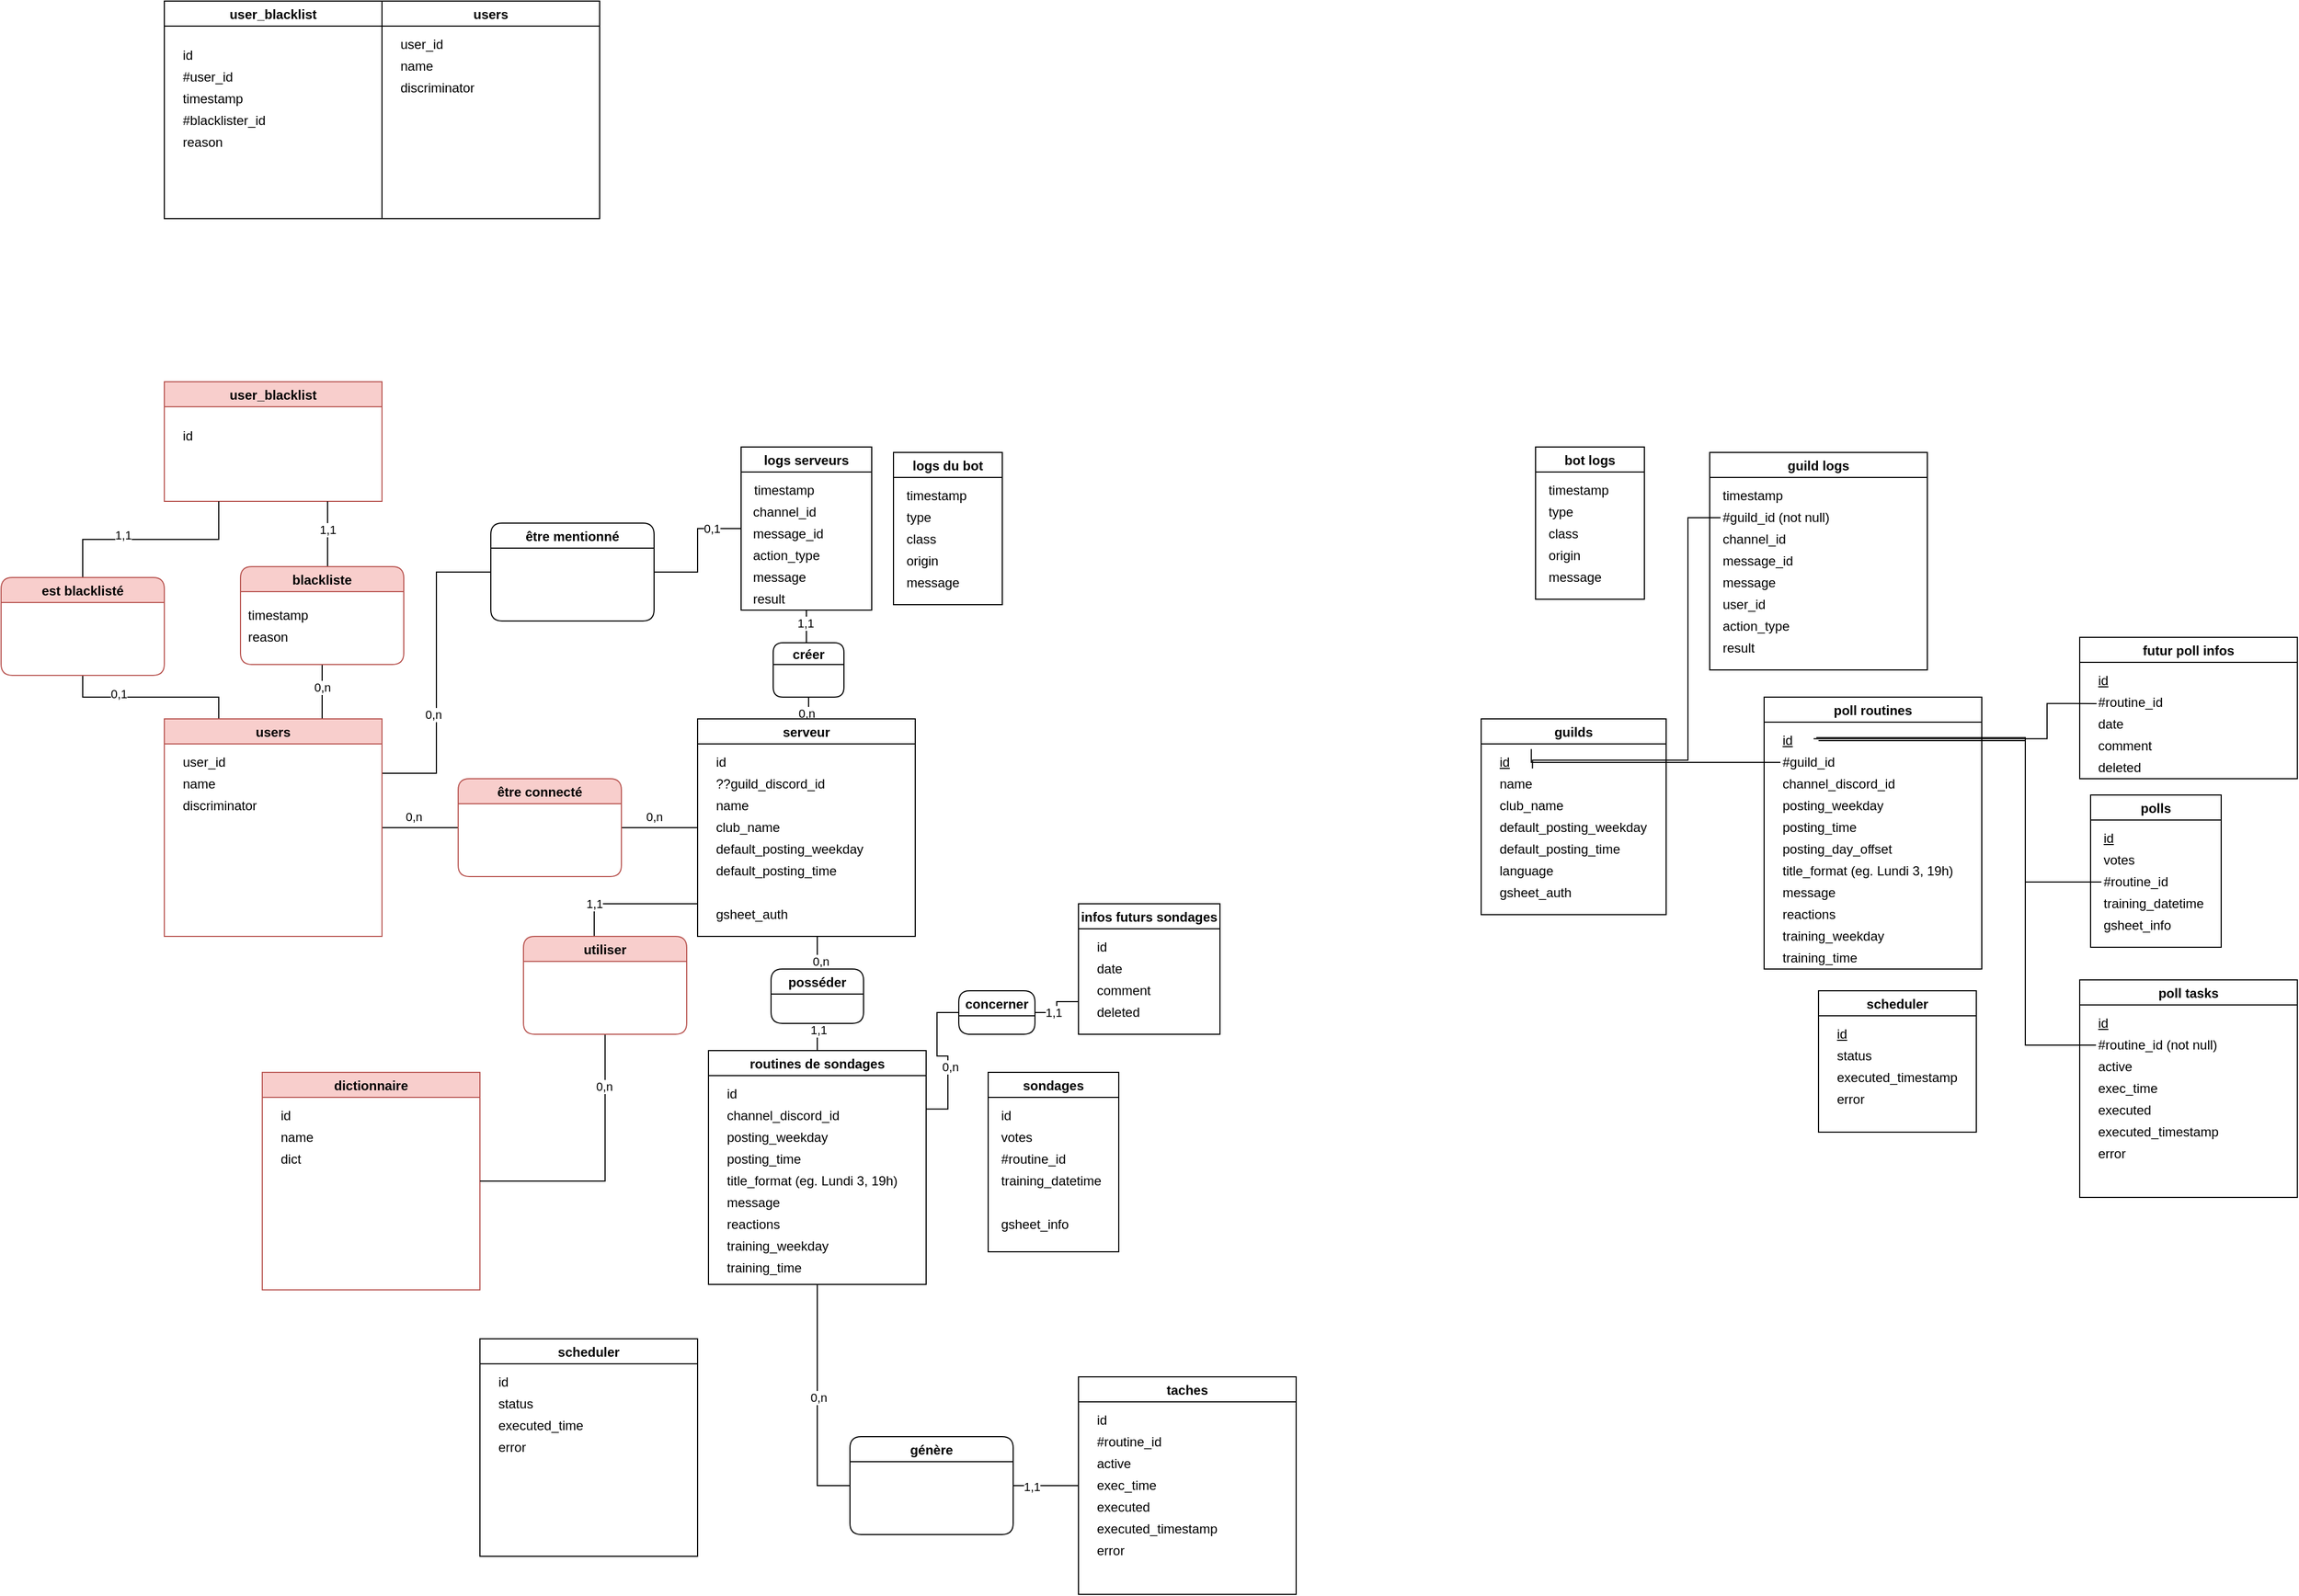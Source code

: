 <mxfile version="18.0.6" type="github">
  <diagram id="NqhFc1NjUYj2qAZxfqg7" name="Page-1">
    <mxGraphModel dx="2477" dy="1809" grid="1" gridSize="10" guides="1" tooltips="1" connect="1" arrows="1" fold="1" page="1" pageScale="1" pageWidth="827" pageHeight="1169" math="0" shadow="0">
      <root>
        <mxCell id="0" />
        <mxCell id="1" parent="0" />
        <mxCell id="DXyumOJfPZMr4FoaWyzm-179" style="edgeStyle=orthogonalEdgeStyle;rounded=0;orthogonalLoop=1;jettySize=auto;html=1;exitX=0;exitY=0.75;exitDx=0;exitDy=0;entryX=0.5;entryY=0;entryDx=0;entryDy=0;endArrow=none;endFill=0;" edge="1" parent="1" source="DXyumOJfPZMr4FoaWyzm-1" target="DXyumOJfPZMr4FoaWyzm-178">
          <mxGeometry relative="1" as="geometry">
            <Array as="points">
              <mxPoint x="360" y="430" />
              <mxPoint x="265" y="430" />
            </Array>
          </mxGeometry>
        </mxCell>
        <mxCell id="DXyumOJfPZMr4FoaWyzm-181" value="1,1" style="edgeLabel;html=1;align=center;verticalAlign=middle;resizable=0;points=[];" vertex="1" connectable="0" parent="DXyumOJfPZMr4FoaWyzm-179">
          <mxGeometry x="0.384" y="3" relative="1" as="geometry">
            <mxPoint x="-8" y="-3" as="offset" />
          </mxGeometry>
        </mxCell>
        <mxCell id="DXyumOJfPZMr4FoaWyzm-211" style="edgeStyle=orthogonalEdgeStyle;rounded=0;orthogonalLoop=1;jettySize=auto;html=1;exitX=0.5;exitY=0;exitDx=0;exitDy=0;entryX=0.5;entryY=1;entryDx=0;entryDy=0;endArrow=none;endFill=0;" edge="1" parent="1" source="DXyumOJfPZMr4FoaWyzm-1" target="DXyumOJfPZMr4FoaWyzm-210">
          <mxGeometry relative="1" as="geometry" />
        </mxCell>
        <mxCell id="DXyumOJfPZMr4FoaWyzm-214" value="0,n" style="edgeLabel;html=1;align=center;verticalAlign=middle;resizable=0;points=[];" vertex="1" connectable="0" parent="DXyumOJfPZMr4FoaWyzm-211">
          <mxGeometry x="-0.325" y="2" relative="1" as="geometry">
            <mxPoint as="offset" />
          </mxGeometry>
        </mxCell>
        <mxCell id="DXyumOJfPZMr4FoaWyzm-1" value="serveur" style="swimlane;" vertex="1" parent="1">
          <mxGeometry x="360" y="260" width="200" height="200" as="geometry" />
        </mxCell>
        <mxCell id="DXyumOJfPZMr4FoaWyzm-5" value="??guild_discord_id" style="text;html=1;align=left;verticalAlign=middle;resizable=0;points=[];autosize=1;strokeColor=none;fillColor=none;" vertex="1" parent="DXyumOJfPZMr4FoaWyzm-1">
          <mxGeometry x="15" y="50" width="120" height="20" as="geometry" />
        </mxCell>
        <mxCell id="DXyumOJfPZMr4FoaWyzm-6" value="name" style="text;html=1;align=left;verticalAlign=middle;resizable=0;points=[];autosize=1;strokeColor=none;fillColor=none;" vertex="1" parent="DXyumOJfPZMr4FoaWyzm-1">
          <mxGeometry x="15" y="70" width="50" height="20" as="geometry" />
        </mxCell>
        <mxCell id="DXyumOJfPZMr4FoaWyzm-4" value="&lt;div align=&quot;left&quot;&gt;id&lt;/div&gt;" style="text;html=1;align=left;verticalAlign=middle;resizable=0;points=[];autosize=1;strokeColor=none;fillColor=none;" vertex="1" parent="DXyumOJfPZMr4FoaWyzm-1">
          <mxGeometry x="15" y="30" width="30" height="20" as="geometry" />
        </mxCell>
        <mxCell id="DXyumOJfPZMr4FoaWyzm-19" value="club_name" style="text;html=1;align=left;verticalAlign=middle;resizable=0;points=[];autosize=1;strokeColor=none;fillColor=none;" vertex="1" parent="DXyumOJfPZMr4FoaWyzm-1">
          <mxGeometry x="15" y="90" width="80" height="20" as="geometry" />
        </mxCell>
        <mxCell id="DXyumOJfPZMr4FoaWyzm-20" value="default_posting_weekday" style="text;html=1;align=left;verticalAlign=middle;resizable=0;points=[];autosize=1;strokeColor=none;fillColor=none;" vertex="1" parent="DXyumOJfPZMr4FoaWyzm-1">
          <mxGeometry x="15" y="110" width="160" height="20" as="geometry" />
        </mxCell>
        <mxCell id="DXyumOJfPZMr4FoaWyzm-21" value="default_posting_time" style="text;html=1;align=left;verticalAlign=middle;resizable=0;points=[];autosize=1;strokeColor=none;fillColor=none;" vertex="1" parent="DXyumOJfPZMr4FoaWyzm-1">
          <mxGeometry x="15" y="130" width="130" height="20" as="geometry" />
        </mxCell>
        <mxCell id="DXyumOJfPZMr4FoaWyzm-59" value="gsheet_auth" style="text;html=1;align=left;verticalAlign=middle;resizable=0;points=[];autosize=1;strokeColor=none;fillColor=none;" vertex="1" parent="DXyumOJfPZMr4FoaWyzm-1">
          <mxGeometry x="15" y="170" width="80" height="20" as="geometry" />
        </mxCell>
        <mxCell id="DXyumOJfPZMr4FoaWyzm-143" style="edgeStyle=orthogonalEdgeStyle;rounded=0;orthogonalLoop=1;jettySize=auto;html=1;exitX=0.5;exitY=0;exitDx=0;exitDy=0;entryX=0.5;entryY=1;entryDx=0;entryDy=0;endArrow=none;endFill=0;" edge="1" parent="1" source="DXyumOJfPZMr4FoaWyzm-2" target="DXyumOJfPZMr4FoaWyzm-91">
          <mxGeometry relative="1" as="geometry" />
        </mxCell>
        <mxCell id="DXyumOJfPZMr4FoaWyzm-146" value="1,1" style="edgeLabel;html=1;align=center;verticalAlign=middle;resizable=0;points=[];" vertex="1" connectable="0" parent="DXyumOJfPZMr4FoaWyzm-143">
          <mxGeometry x="0.575" relative="1" as="geometry">
            <mxPoint x="1" as="offset" />
          </mxGeometry>
        </mxCell>
        <mxCell id="DXyumOJfPZMr4FoaWyzm-2" value="routines de sondages" style="swimlane;" vertex="1" parent="1">
          <mxGeometry x="370" y="565" width="200" height="215" as="geometry" />
        </mxCell>
        <mxCell id="DXyumOJfPZMr4FoaWyzm-10" value="channel_discord_id" style="text;html=1;align=left;verticalAlign=middle;resizable=0;points=[];autosize=1;strokeColor=none;fillColor=none;" vertex="1" parent="DXyumOJfPZMr4FoaWyzm-2">
          <mxGeometry x="15" y="50" width="120" height="20" as="geometry" />
        </mxCell>
        <mxCell id="DXyumOJfPZMr4FoaWyzm-11" value="posting_weekday" style="text;html=1;align=left;verticalAlign=middle;resizable=0;points=[];autosize=1;strokeColor=none;fillColor=none;" vertex="1" parent="DXyumOJfPZMr4FoaWyzm-2">
          <mxGeometry x="15" y="70" width="110" height="20" as="geometry" />
        </mxCell>
        <mxCell id="DXyumOJfPZMr4FoaWyzm-12" value="&lt;div align=&quot;left&quot;&gt;id&lt;/div&gt;" style="text;html=1;align=left;verticalAlign=middle;resizable=0;points=[];autosize=1;strokeColor=none;fillColor=none;" vertex="1" parent="DXyumOJfPZMr4FoaWyzm-2">
          <mxGeometry x="15" y="30" width="30" height="20" as="geometry" />
        </mxCell>
        <mxCell id="DXyumOJfPZMr4FoaWyzm-13" value="posting_time" style="text;html=1;align=left;verticalAlign=middle;resizable=0;points=[];autosize=1;strokeColor=none;fillColor=none;" vertex="1" parent="DXyumOJfPZMr4FoaWyzm-2">
          <mxGeometry x="15" y="90" width="90" height="20" as="geometry" />
        </mxCell>
        <mxCell id="DXyumOJfPZMr4FoaWyzm-40" value="title_format (eg. Lundi 3, 19h)" style="text;html=1;align=left;verticalAlign=middle;resizable=0;points=[];autosize=1;strokeColor=none;fillColor=none;" vertex="1" parent="DXyumOJfPZMr4FoaWyzm-2">
          <mxGeometry x="15" y="110" width="180" height="20" as="geometry" />
        </mxCell>
        <mxCell id="DXyumOJfPZMr4FoaWyzm-49" value="message" style="text;html=1;align=left;verticalAlign=middle;resizable=0;points=[];autosize=1;strokeColor=none;fillColor=none;" vertex="1" parent="DXyumOJfPZMr4FoaWyzm-2">
          <mxGeometry x="15" y="130" width="70" height="20" as="geometry" />
        </mxCell>
        <mxCell id="DXyumOJfPZMr4FoaWyzm-50" value="reactions" style="text;html=1;align=left;verticalAlign=middle;resizable=0;points=[];autosize=1;strokeColor=none;fillColor=none;" vertex="1" parent="DXyumOJfPZMr4FoaWyzm-2">
          <mxGeometry x="15" y="150" width="70" height="20" as="geometry" />
        </mxCell>
        <mxCell id="DXyumOJfPZMr4FoaWyzm-15" value="training_weekday" style="text;html=1;align=left;verticalAlign=middle;resizable=0;points=[];autosize=1;strokeColor=none;fillColor=none;" vertex="1" parent="DXyumOJfPZMr4FoaWyzm-2">
          <mxGeometry x="15" y="170" width="110" height="20" as="geometry" />
        </mxCell>
        <mxCell id="DXyumOJfPZMr4FoaWyzm-16" value="training_time" style="text;html=1;align=left;verticalAlign=middle;resizable=0;points=[];autosize=1;strokeColor=none;fillColor=none;" vertex="1" parent="DXyumOJfPZMr4FoaWyzm-2">
          <mxGeometry x="15" y="190" width="90" height="20" as="geometry" />
        </mxCell>
        <mxCell id="DXyumOJfPZMr4FoaWyzm-3" value="sondages" style="swimlane;" vertex="1" parent="1">
          <mxGeometry x="627" y="585" width="120" height="165" as="geometry" />
        </mxCell>
        <mxCell id="DXyumOJfPZMr4FoaWyzm-37" value="id" style="text;html=1;align=left;verticalAlign=middle;resizable=0;points=[];autosize=1;strokeColor=none;fillColor=none;" vertex="1" parent="DXyumOJfPZMr4FoaWyzm-3">
          <mxGeometry x="10" y="30" width="30" height="20" as="geometry" />
        </mxCell>
        <mxCell id="DXyumOJfPZMr4FoaWyzm-38" value="votes" style="text;html=1;align=left;verticalAlign=middle;resizable=0;points=[];autosize=1;strokeColor=none;fillColor=none;" vertex="1" parent="DXyumOJfPZMr4FoaWyzm-3">
          <mxGeometry x="10" y="50" width="40" height="20" as="geometry" />
        </mxCell>
        <mxCell id="DXyumOJfPZMr4FoaWyzm-110" value="#routine_id" style="text;html=1;align=left;verticalAlign=middle;resizable=0;points=[];autosize=1;strokeColor=none;fillColor=none;" vertex="1" parent="DXyumOJfPZMr4FoaWyzm-3">
          <mxGeometry x="10" y="70" width="80" height="20" as="geometry" />
        </mxCell>
        <mxCell id="DXyumOJfPZMr4FoaWyzm-262" value="training_datetime" style="text;html=1;align=left;verticalAlign=middle;resizable=0;points=[];autosize=1;strokeColor=none;fillColor=none;" vertex="1" parent="DXyumOJfPZMr4FoaWyzm-3">
          <mxGeometry x="10" y="90" width="110" height="20" as="geometry" />
        </mxCell>
        <mxCell id="DXyumOJfPZMr4FoaWyzm-264" value="gsheet_info" style="text;html=1;align=left;verticalAlign=middle;resizable=0;points=[];autosize=1;strokeColor=none;fillColor=none;" vertex="1" parent="DXyumOJfPZMr4FoaWyzm-3">
          <mxGeometry x="10" y="130" width="80" height="20" as="geometry" />
        </mxCell>
        <mxCell id="DXyumOJfPZMr4FoaWyzm-22" value="logs du bot" style="swimlane;" vertex="1" parent="1">
          <mxGeometry x="540" y="15" width="100" height="140" as="geometry" />
        </mxCell>
        <mxCell id="DXyumOJfPZMr4FoaWyzm-23" value="timestamp" style="text;html=1;align=left;verticalAlign=middle;resizable=0;points=[];autosize=1;strokeColor=none;fillColor=none;" vertex="1" parent="DXyumOJfPZMr4FoaWyzm-22">
          <mxGeometry x="10" y="30" width="70" height="20" as="geometry" />
        </mxCell>
        <mxCell id="DXyumOJfPZMr4FoaWyzm-24" value="type" style="text;html=1;align=left;verticalAlign=middle;resizable=0;points=[];autosize=1;strokeColor=none;fillColor=none;" vertex="1" parent="DXyumOJfPZMr4FoaWyzm-22">
          <mxGeometry x="10" y="50" width="40" height="20" as="geometry" />
        </mxCell>
        <mxCell id="DXyumOJfPZMr4FoaWyzm-25" value="class" style="text;html=1;align=left;verticalAlign=middle;resizable=0;points=[];autosize=1;strokeColor=none;fillColor=none;" vertex="1" parent="DXyumOJfPZMr4FoaWyzm-22">
          <mxGeometry x="10" y="70" width="50" height="20" as="geometry" />
        </mxCell>
        <mxCell id="DXyumOJfPZMr4FoaWyzm-26" value="origin" style="text;html=1;align=left;verticalAlign=middle;resizable=0;points=[];autosize=1;strokeColor=none;fillColor=none;" vertex="1" parent="DXyumOJfPZMr4FoaWyzm-22">
          <mxGeometry x="10" y="90" width="50" height="20" as="geometry" />
        </mxCell>
        <mxCell id="DXyumOJfPZMr4FoaWyzm-27" value="message" style="text;html=1;align=left;verticalAlign=middle;resizable=0;points=[];autosize=1;strokeColor=none;fillColor=none;" vertex="1" parent="DXyumOJfPZMr4FoaWyzm-22">
          <mxGeometry x="10" y="110" width="70" height="20" as="geometry" />
        </mxCell>
        <mxCell id="DXyumOJfPZMr4FoaWyzm-226" style="edgeStyle=orthogonalEdgeStyle;rounded=0;orthogonalLoop=1;jettySize=auto;html=1;exitX=0;exitY=0.5;exitDx=0;exitDy=0;entryX=1;entryY=0.5;entryDx=0;entryDy=0;endArrow=none;endFill=0;" edge="1" parent="1" source="DXyumOJfPZMr4FoaWyzm-28" target="DXyumOJfPZMr4FoaWyzm-225">
          <mxGeometry relative="1" as="geometry" />
        </mxCell>
        <mxCell id="DXyumOJfPZMr4FoaWyzm-229" value="0,1" style="edgeLabel;html=1;align=center;verticalAlign=middle;resizable=0;points=[];" vertex="1" connectable="0" parent="DXyumOJfPZMr4FoaWyzm-226">
          <mxGeometry x="-0.55" relative="1" as="geometry">
            <mxPoint as="offset" />
          </mxGeometry>
        </mxCell>
        <mxCell id="DXyumOJfPZMr4FoaWyzm-28" value="logs serveurs" style="swimlane;" vertex="1" parent="1">
          <mxGeometry x="400" y="10" width="120" height="150" as="geometry" />
        </mxCell>
        <mxCell id="DXyumOJfPZMr4FoaWyzm-29" value="timestamp" style="text;html=1;align=left;verticalAlign=middle;resizable=0;points=[];autosize=1;strokeColor=none;fillColor=none;" vertex="1" parent="DXyumOJfPZMr4FoaWyzm-28">
          <mxGeometry x="10" y="30" width="70" height="20" as="geometry" />
        </mxCell>
        <mxCell id="DXyumOJfPZMr4FoaWyzm-31" value="channel_id" style="text;html=1;align=left;verticalAlign=middle;resizable=0;points=[];autosize=1;strokeColor=none;fillColor=none;" vertex="1" parent="DXyumOJfPZMr4FoaWyzm-28">
          <mxGeometry x="9" y="50" width="80" height="20" as="geometry" />
        </mxCell>
        <mxCell id="DXyumOJfPZMr4FoaWyzm-32" value="message_id" style="text;html=1;align=left;verticalAlign=middle;resizable=0;points=[];autosize=1;strokeColor=none;fillColor=none;" vertex="1" parent="DXyumOJfPZMr4FoaWyzm-28">
          <mxGeometry x="9" y="70" width="90" height="20" as="geometry" />
        </mxCell>
        <mxCell id="DXyumOJfPZMr4FoaWyzm-34" value="action_type" style="text;html=1;align=left;verticalAlign=middle;resizable=0;points=[];autosize=1;strokeColor=none;fillColor=none;" vertex="1" parent="DXyumOJfPZMr4FoaWyzm-28">
          <mxGeometry x="9" y="90" width="80" height="20" as="geometry" />
        </mxCell>
        <mxCell id="DXyumOJfPZMr4FoaWyzm-35" value="message" style="text;html=1;align=left;verticalAlign=middle;resizable=0;points=[];autosize=1;strokeColor=none;fillColor=none;" vertex="1" parent="DXyumOJfPZMr4FoaWyzm-28">
          <mxGeometry x="9" y="110" width="70" height="20" as="geometry" />
        </mxCell>
        <mxCell id="DXyumOJfPZMr4FoaWyzm-36" value="result" style="text;html=1;align=left;verticalAlign=middle;resizable=0;points=[];autosize=1;strokeColor=none;fillColor=none;" vertex="1" parent="DXyumOJfPZMr4FoaWyzm-28">
          <mxGeometry x="9" y="130" width="50" height="20" as="geometry" />
        </mxCell>
        <mxCell id="DXyumOJfPZMr4FoaWyzm-43" value="infos futurs sondages" style="swimlane;" vertex="1" parent="1">
          <mxGeometry x="710" y="430" width="130" height="120" as="geometry" />
        </mxCell>
        <mxCell id="DXyumOJfPZMr4FoaWyzm-45" value="date" style="text;html=1;align=left;verticalAlign=middle;resizable=0;points=[];autosize=1;strokeColor=none;fillColor=none;" vertex="1" parent="DXyumOJfPZMr4FoaWyzm-43">
          <mxGeometry x="15" y="50" width="40" height="20" as="geometry" />
        </mxCell>
        <mxCell id="DXyumOJfPZMr4FoaWyzm-46" value="&lt;div align=&quot;left&quot;&gt;id&lt;/div&gt;" style="text;html=1;align=left;verticalAlign=middle;resizable=0;points=[];autosize=1;strokeColor=none;fillColor=none;" vertex="1" parent="DXyumOJfPZMr4FoaWyzm-43">
          <mxGeometry x="15" y="30" width="30" height="20" as="geometry" />
        </mxCell>
        <mxCell id="DXyumOJfPZMr4FoaWyzm-47" value="comment" style="text;html=1;align=left;verticalAlign=middle;resizable=0;points=[];autosize=1;strokeColor=none;fillColor=none;" vertex="1" parent="DXyumOJfPZMr4FoaWyzm-43">
          <mxGeometry x="15" y="70" width="70" height="20" as="geometry" />
        </mxCell>
        <mxCell id="DXyumOJfPZMr4FoaWyzm-48" value="deleted" style="text;html=1;align=left;verticalAlign=middle;resizable=0;points=[];autosize=1;strokeColor=none;fillColor=none;" vertex="1" parent="DXyumOJfPZMr4FoaWyzm-43">
          <mxGeometry x="15" y="90" width="60" height="20" as="geometry" />
        </mxCell>
        <mxCell id="DXyumOJfPZMr4FoaWyzm-77" value="user_blacklist" style="swimlane;fillColor=#f8cecc;strokeColor=#b85450;" vertex="1" parent="1">
          <mxGeometry x="-130" y="-50" width="200" height="110" as="geometry" />
        </mxCell>
        <mxCell id="DXyumOJfPZMr4FoaWyzm-107" value="id" style="text;html=1;align=left;verticalAlign=middle;resizable=0;points=[];autosize=1;strokeColor=none;fillColor=none;" vertex="1" parent="DXyumOJfPZMr4FoaWyzm-77">
          <mxGeometry x="15" y="40" width="30" height="20" as="geometry" />
        </mxCell>
        <mxCell id="DXyumOJfPZMr4FoaWyzm-103" style="edgeStyle=orthogonalEdgeStyle;rounded=0;orthogonalLoop=1;jettySize=auto;html=1;exitX=1;exitY=0.5;exitDx=0;exitDy=0;entryX=0;entryY=0.5;entryDx=0;entryDy=0;endArrow=none;endFill=0;" edge="1" parent="1" source="DXyumOJfPZMr4FoaWyzm-84" target="DXyumOJfPZMr4FoaWyzm-102">
          <mxGeometry relative="1" as="geometry">
            <Array as="points">
              <mxPoint x="120" y="360" />
              <mxPoint x="120" y="360" />
            </Array>
          </mxGeometry>
        </mxCell>
        <mxCell id="DXyumOJfPZMr4FoaWyzm-105" value="0,n" style="edgeLabel;html=1;align=center;verticalAlign=middle;resizable=0;points=[];" vertex="1" connectable="0" parent="DXyumOJfPZMr4FoaWyzm-103">
          <mxGeometry x="-0.433" y="-1" relative="1" as="geometry">
            <mxPoint x="9" y="-11" as="offset" />
          </mxGeometry>
        </mxCell>
        <mxCell id="DXyumOJfPZMr4FoaWyzm-111" style="edgeStyle=orthogonalEdgeStyle;rounded=0;orthogonalLoop=1;jettySize=auto;html=1;exitX=0.25;exitY=0;exitDx=0;exitDy=0;endArrow=none;endFill=0;entryX=0.5;entryY=1;entryDx=0;entryDy=0;" edge="1" parent="1" source="DXyumOJfPZMr4FoaWyzm-84" target="DXyumOJfPZMr4FoaWyzm-119">
          <mxGeometry relative="1" as="geometry">
            <mxPoint x="-79.5" y="190" as="targetPoint" />
          </mxGeometry>
        </mxCell>
        <mxCell id="DXyumOJfPZMr4FoaWyzm-124" value="0,1" style="edgeLabel;html=1;align=center;verticalAlign=middle;resizable=0;points=[];" vertex="1" connectable="0" parent="DXyumOJfPZMr4FoaWyzm-111">
          <mxGeometry x="0.373" y="-3" relative="1" as="geometry">
            <mxPoint x="1" as="offset" />
          </mxGeometry>
        </mxCell>
        <mxCell id="DXyumOJfPZMr4FoaWyzm-112" style="edgeStyle=orthogonalEdgeStyle;rounded=0;orthogonalLoop=1;jettySize=auto;html=1;exitX=0.75;exitY=0;exitDx=0;exitDy=0;endArrow=none;endFill=0;entryX=0.5;entryY=1;entryDx=0;entryDy=0;" edge="1" parent="1" source="DXyumOJfPZMr4FoaWyzm-84" target="DXyumOJfPZMr4FoaWyzm-121">
          <mxGeometry relative="1" as="geometry">
            <mxPoint x="20.5" y="190" as="targetPoint" />
            <Array as="points">
              <mxPoint x="15" y="260" />
            </Array>
          </mxGeometry>
        </mxCell>
        <mxCell id="DXyumOJfPZMr4FoaWyzm-125" value="0,n" style="edgeLabel;html=1;align=center;verticalAlign=middle;resizable=0;points=[];" vertex="1" connectable="0" parent="DXyumOJfPZMr4FoaWyzm-112">
          <mxGeometry x="-0.562" relative="1" as="geometry">
            <mxPoint y="-22" as="offset" />
          </mxGeometry>
        </mxCell>
        <mxCell id="DXyumOJfPZMr4FoaWyzm-227" style="edgeStyle=orthogonalEdgeStyle;rounded=0;orthogonalLoop=1;jettySize=auto;html=1;exitX=1;exitY=0.25;exitDx=0;exitDy=0;entryX=0;entryY=0.5;entryDx=0;entryDy=0;endArrow=none;endFill=0;" edge="1" parent="1" source="DXyumOJfPZMr4FoaWyzm-84" target="DXyumOJfPZMr4FoaWyzm-225">
          <mxGeometry relative="1" as="geometry" />
        </mxCell>
        <mxCell id="DXyumOJfPZMr4FoaWyzm-228" value="0,n" style="edgeLabel;html=1;align=center;verticalAlign=middle;resizable=0;points=[];" vertex="1" connectable="0" parent="DXyumOJfPZMr4FoaWyzm-227">
          <mxGeometry x="-0.271" y="3" relative="1" as="geometry">
            <mxPoint as="offset" />
          </mxGeometry>
        </mxCell>
        <mxCell id="DXyumOJfPZMr4FoaWyzm-84" value="users" style="swimlane;fillColor=#f8cecc;strokeColor=#b85450;" vertex="1" parent="1">
          <mxGeometry x="-130" y="260" width="200" height="200" as="geometry" />
        </mxCell>
        <mxCell id="DXyumOJfPZMr4FoaWyzm-85" value="name" style="text;html=1;align=left;verticalAlign=middle;resizable=0;points=[];autosize=1;strokeColor=none;fillColor=none;" vertex="1" parent="DXyumOJfPZMr4FoaWyzm-84">
          <mxGeometry x="15" y="50" width="50" height="20" as="geometry" />
        </mxCell>
        <mxCell id="DXyumOJfPZMr4FoaWyzm-87" value="user_id" style="text;html=1;align=left;verticalAlign=middle;resizable=0;points=[];autosize=1;strokeColor=none;fillColor=none;" vertex="1" parent="DXyumOJfPZMr4FoaWyzm-84">
          <mxGeometry x="15" y="30" width="60" height="20" as="geometry" />
        </mxCell>
        <mxCell id="DXyumOJfPZMr4FoaWyzm-90" value="discriminator" style="text;html=1;align=left;verticalAlign=middle;resizable=0;points=[];autosize=1;strokeColor=none;fillColor=none;" vertex="1" parent="DXyumOJfPZMr4FoaWyzm-84">
          <mxGeometry x="15" y="70" width="90" height="20" as="geometry" />
        </mxCell>
        <mxCell id="DXyumOJfPZMr4FoaWyzm-144" style="edgeStyle=orthogonalEdgeStyle;rounded=0;orthogonalLoop=1;jettySize=auto;html=1;exitX=0.5;exitY=0;exitDx=0;exitDy=0;endArrow=none;endFill=0;" edge="1" parent="1" source="DXyumOJfPZMr4FoaWyzm-91">
          <mxGeometry relative="1" as="geometry">
            <mxPoint x="470.0" y="460" as="targetPoint" />
          </mxGeometry>
        </mxCell>
        <mxCell id="DXyumOJfPZMr4FoaWyzm-145" value="0,n" style="edgeLabel;html=1;align=center;verticalAlign=middle;resizable=0;points=[];" vertex="1" connectable="0" parent="DXyumOJfPZMr4FoaWyzm-144">
          <mxGeometry x="-0.534" y="-2" relative="1" as="geometry">
            <mxPoint x="1" as="offset" />
          </mxGeometry>
        </mxCell>
        <mxCell id="DXyumOJfPZMr4FoaWyzm-91" value="posséder" style="swimlane;rounded=1;startSize=23;" vertex="1" parent="1">
          <mxGeometry x="427.5" y="490" width="85" height="50" as="geometry" />
        </mxCell>
        <mxCell id="DXyumOJfPZMr4FoaWyzm-104" style="edgeStyle=orthogonalEdgeStyle;rounded=0;orthogonalLoop=1;jettySize=auto;html=1;exitX=1;exitY=0.5;exitDx=0;exitDy=0;entryX=0;entryY=0.5;entryDx=0;entryDy=0;endArrow=none;endFill=0;" edge="1" parent="1" source="DXyumOJfPZMr4FoaWyzm-102" target="DXyumOJfPZMr4FoaWyzm-1">
          <mxGeometry relative="1" as="geometry">
            <Array as="points">
              <mxPoint x="300" y="360" />
              <mxPoint x="300" y="360" />
            </Array>
          </mxGeometry>
        </mxCell>
        <mxCell id="DXyumOJfPZMr4FoaWyzm-106" value="0,n" style="edgeLabel;html=1;align=center;verticalAlign=middle;resizable=0;points=[];" vertex="1" connectable="0" parent="DXyumOJfPZMr4FoaWyzm-104">
          <mxGeometry x="0.143" y="-1" relative="1" as="geometry">
            <mxPoint x="-10" y="-11" as="offset" />
          </mxGeometry>
        </mxCell>
        <mxCell id="DXyumOJfPZMr4FoaWyzm-102" value="être connecté" style="swimlane;rounded=1;fillColor=#f8cecc;strokeColor=#b85450;" vertex="1" parent="1">
          <mxGeometry x="140" y="315" width="150" height="90" as="geometry" />
        </mxCell>
        <mxCell id="DXyumOJfPZMr4FoaWyzm-120" style="edgeStyle=orthogonalEdgeStyle;rounded=0;orthogonalLoop=1;jettySize=auto;html=1;exitX=0.5;exitY=0;exitDx=0;exitDy=0;entryX=0.25;entryY=1;entryDx=0;entryDy=0;endArrow=none;endFill=0;" edge="1" parent="1" source="DXyumOJfPZMr4FoaWyzm-119" target="DXyumOJfPZMr4FoaWyzm-77">
          <mxGeometry relative="1" as="geometry" />
        </mxCell>
        <mxCell id="DXyumOJfPZMr4FoaWyzm-123" value="1,1" style="edgeLabel;html=1;align=center;verticalAlign=middle;resizable=0;points=[];" vertex="1" connectable="0" parent="DXyumOJfPZMr4FoaWyzm-120">
          <mxGeometry x="-0.277" y="4" relative="1" as="geometry">
            <mxPoint x="1" as="offset" />
          </mxGeometry>
        </mxCell>
        <mxCell id="DXyumOJfPZMr4FoaWyzm-119" value="est blacklisté" style="swimlane;rounded=1;fillColor=#f8cecc;strokeColor=#b85450;" vertex="1" parent="1">
          <mxGeometry x="-280" y="130" width="150" height="90" as="geometry" />
        </mxCell>
        <mxCell id="DXyumOJfPZMr4FoaWyzm-122" style="edgeStyle=orthogonalEdgeStyle;rounded=0;orthogonalLoop=1;jettySize=auto;html=1;exitX=0.5;exitY=0;exitDx=0;exitDy=0;entryX=0.75;entryY=1;entryDx=0;entryDy=0;endArrow=none;endFill=0;" edge="1" parent="1" source="DXyumOJfPZMr4FoaWyzm-121" target="DXyumOJfPZMr4FoaWyzm-77">
          <mxGeometry relative="1" as="geometry">
            <Array as="points">
              <mxPoint x="20" y="120" />
            </Array>
          </mxGeometry>
        </mxCell>
        <mxCell id="DXyumOJfPZMr4FoaWyzm-126" value="1,1" style="edgeLabel;html=1;align=center;verticalAlign=middle;resizable=0;points=[];" vertex="1" connectable="0" parent="DXyumOJfPZMr4FoaWyzm-122">
          <mxGeometry x="0.207" y="1" relative="1" as="geometry">
            <mxPoint x="1" as="offset" />
          </mxGeometry>
        </mxCell>
        <mxCell id="DXyumOJfPZMr4FoaWyzm-121" value="blackliste" style="swimlane;rounded=1;fillColor=#f8cecc;strokeColor=#b85450;" vertex="1" parent="1">
          <mxGeometry x="-60" y="120" width="150" height="90" as="geometry" />
        </mxCell>
        <mxCell id="DXyumOJfPZMr4FoaWyzm-79" value="timestamp" style="text;html=1;align=left;verticalAlign=middle;resizable=0;points=[];autosize=1;strokeColor=none;fillColor=none;" vertex="1" parent="DXyumOJfPZMr4FoaWyzm-121">
          <mxGeometry x="5" y="35" width="70" height="20" as="geometry" />
        </mxCell>
        <mxCell id="DXyumOJfPZMr4FoaWyzm-82" value="reason" style="text;html=1;align=left;verticalAlign=middle;resizable=0;points=[];autosize=1;strokeColor=none;fillColor=none;" vertex="1" parent="DXyumOJfPZMr4FoaWyzm-121">
          <mxGeometry x="5" y="55" width="50" height="20" as="geometry" />
        </mxCell>
        <mxCell id="DXyumOJfPZMr4FoaWyzm-127" value="user_blacklist" style="swimlane;" vertex="1" parent="1">
          <mxGeometry x="-130" y="-400" width="200" height="200" as="geometry" />
        </mxCell>
        <mxCell id="DXyumOJfPZMr4FoaWyzm-128" value="timestamp" style="text;html=1;align=left;verticalAlign=middle;resizable=0;points=[];autosize=1;strokeColor=none;fillColor=none;" vertex="1" parent="DXyumOJfPZMr4FoaWyzm-127">
          <mxGeometry x="15" y="80" width="70" height="20" as="geometry" />
        </mxCell>
        <mxCell id="DXyumOJfPZMr4FoaWyzm-129" value="#user_id" style="text;html=1;align=left;verticalAlign=middle;resizable=0;points=[];autosize=1;strokeColor=none;fillColor=none;" vertex="1" parent="DXyumOJfPZMr4FoaWyzm-127">
          <mxGeometry x="15" y="60" width="60" height="20" as="geometry" />
        </mxCell>
        <mxCell id="DXyumOJfPZMr4FoaWyzm-130" value="#blacklister_id" style="text;html=1;align=left;verticalAlign=middle;resizable=0;points=[];autosize=1;strokeColor=none;fillColor=none;" vertex="1" parent="DXyumOJfPZMr4FoaWyzm-127">
          <mxGeometry x="15" y="100" width="100" height="20" as="geometry" />
        </mxCell>
        <mxCell id="DXyumOJfPZMr4FoaWyzm-131" value="reason" style="text;html=1;align=left;verticalAlign=middle;resizable=0;points=[];autosize=1;strokeColor=none;fillColor=none;" vertex="1" parent="DXyumOJfPZMr4FoaWyzm-127">
          <mxGeometry x="15" y="120" width="50" height="20" as="geometry" />
        </mxCell>
        <mxCell id="DXyumOJfPZMr4FoaWyzm-132" value="id" style="text;html=1;align=left;verticalAlign=middle;resizable=0;points=[];autosize=1;strokeColor=none;fillColor=none;" vertex="1" parent="DXyumOJfPZMr4FoaWyzm-127">
          <mxGeometry x="15" y="40" width="30" height="20" as="geometry" />
        </mxCell>
        <mxCell id="DXyumOJfPZMr4FoaWyzm-139" value="users" style="swimlane;" vertex="1" parent="1">
          <mxGeometry x="70" y="-400" width="200" height="200" as="geometry" />
        </mxCell>
        <mxCell id="DXyumOJfPZMr4FoaWyzm-140" value="name" style="text;html=1;align=left;verticalAlign=middle;resizable=0;points=[];autosize=1;strokeColor=none;fillColor=none;" vertex="1" parent="DXyumOJfPZMr4FoaWyzm-139">
          <mxGeometry x="15" y="50" width="50" height="20" as="geometry" />
        </mxCell>
        <mxCell id="DXyumOJfPZMr4FoaWyzm-141" value="user_id" style="text;html=1;align=left;verticalAlign=middle;resizable=0;points=[];autosize=1;strokeColor=none;fillColor=none;" vertex="1" parent="DXyumOJfPZMr4FoaWyzm-139">
          <mxGeometry x="15" y="30" width="60" height="20" as="geometry" />
        </mxCell>
        <mxCell id="DXyumOJfPZMr4FoaWyzm-142" value="discriminator" style="text;html=1;align=left;verticalAlign=middle;resizable=0;points=[];autosize=1;strokeColor=none;fillColor=none;" vertex="1" parent="DXyumOJfPZMr4FoaWyzm-139">
          <mxGeometry x="15" y="70" width="90" height="20" as="geometry" />
        </mxCell>
        <mxCell id="DXyumOJfPZMr4FoaWyzm-147" value="guilds" style="swimlane;" vertex="1" parent="1">
          <mxGeometry x="1080" y="260" width="170" height="180" as="geometry" />
        </mxCell>
        <mxCell id="DXyumOJfPZMr4FoaWyzm-149" value="name" style="text;html=1;align=left;verticalAlign=middle;resizable=0;points=[];autosize=1;strokeColor=none;fillColor=none;" vertex="1" parent="DXyumOJfPZMr4FoaWyzm-147">
          <mxGeometry x="15" y="50" width="50" height="20" as="geometry" />
        </mxCell>
        <mxCell id="DXyumOJfPZMr4FoaWyzm-150" value="&lt;div align=&quot;left&quot;&gt;&lt;u&gt;id&lt;/u&gt;&lt;/div&gt;" style="text;html=1;align=left;verticalAlign=middle;resizable=0;points=[];autosize=1;strokeColor=none;fillColor=none;" vertex="1" parent="DXyumOJfPZMr4FoaWyzm-147">
          <mxGeometry x="15" y="30" width="30" height="20" as="geometry" />
        </mxCell>
        <mxCell id="DXyumOJfPZMr4FoaWyzm-151" value="club_name" style="text;html=1;align=left;verticalAlign=middle;resizable=0;points=[];autosize=1;strokeColor=none;fillColor=none;" vertex="1" parent="DXyumOJfPZMr4FoaWyzm-147">
          <mxGeometry x="15" y="70" width="80" height="20" as="geometry" />
        </mxCell>
        <mxCell id="DXyumOJfPZMr4FoaWyzm-152" value="default_posting_weekday" style="text;html=1;align=left;verticalAlign=middle;resizable=0;points=[];autosize=1;strokeColor=none;fillColor=none;" vertex="1" parent="DXyumOJfPZMr4FoaWyzm-147">
          <mxGeometry x="15" y="90" width="160" height="20" as="geometry" />
        </mxCell>
        <mxCell id="DXyumOJfPZMr4FoaWyzm-153" value="default_posting_time" style="text;html=1;align=left;verticalAlign=middle;resizable=0;points=[];autosize=1;strokeColor=none;fillColor=none;" vertex="1" parent="DXyumOJfPZMr4FoaWyzm-147">
          <mxGeometry x="15" y="110" width="130" height="20" as="geometry" />
        </mxCell>
        <mxCell id="DXyumOJfPZMr4FoaWyzm-154" value="language" style="text;html=1;align=left;verticalAlign=middle;resizable=0;points=[];autosize=1;strokeColor=none;fillColor=none;" vertex="1" parent="DXyumOJfPZMr4FoaWyzm-147">
          <mxGeometry x="15" y="130" width="70" height="20" as="geometry" />
        </mxCell>
        <mxCell id="DXyumOJfPZMr4FoaWyzm-155" value="gsheet_auth" style="text;html=1;align=left;verticalAlign=middle;resizable=0;points=[];autosize=1;strokeColor=none;fillColor=none;" vertex="1" parent="DXyumOJfPZMr4FoaWyzm-147">
          <mxGeometry x="15" y="150" width="80" height="20" as="geometry" />
        </mxCell>
        <mxCell id="DXyumOJfPZMr4FoaWyzm-156" value="poll routines" style="swimlane;" vertex="1" parent="1">
          <mxGeometry x="1340" y="240" width="200" height="250" as="geometry" />
        </mxCell>
        <mxCell id="DXyumOJfPZMr4FoaWyzm-157" value="channel_discord_id" style="text;html=1;align=left;verticalAlign=middle;resizable=0;points=[];autosize=1;strokeColor=none;fillColor=none;" vertex="1" parent="DXyumOJfPZMr4FoaWyzm-156">
          <mxGeometry x="15" y="70" width="120" height="20" as="geometry" />
        </mxCell>
        <mxCell id="DXyumOJfPZMr4FoaWyzm-158" value="posting_weekday" style="text;html=1;align=left;verticalAlign=middle;resizable=0;points=[];autosize=1;strokeColor=none;fillColor=none;" vertex="1" parent="DXyumOJfPZMr4FoaWyzm-156">
          <mxGeometry x="15" y="90" width="110" height="20" as="geometry" />
        </mxCell>
        <mxCell id="DXyumOJfPZMr4FoaWyzm-159" value="&lt;div align=&quot;left&quot;&gt;id&lt;/div&gt;" style="text;html=1;align=left;verticalAlign=middle;resizable=0;points=[];autosize=1;strokeColor=none;fillColor=none;fontStyle=4" vertex="1" parent="DXyumOJfPZMr4FoaWyzm-156">
          <mxGeometry x="15" y="30" width="30" height="20" as="geometry" />
        </mxCell>
        <mxCell id="DXyumOJfPZMr4FoaWyzm-160" value="posting_time" style="text;html=1;align=left;verticalAlign=middle;resizable=0;points=[];autosize=1;strokeColor=none;fillColor=none;" vertex="1" parent="DXyumOJfPZMr4FoaWyzm-156">
          <mxGeometry x="15" y="110" width="90" height="20" as="geometry" />
        </mxCell>
        <mxCell id="DXyumOJfPZMr4FoaWyzm-161" value="title_format (eg. Lundi 3, 19h)" style="text;html=1;align=left;verticalAlign=middle;resizable=0;points=[];autosize=1;strokeColor=none;fillColor=none;" vertex="1" parent="DXyumOJfPZMr4FoaWyzm-156">
          <mxGeometry x="15" y="150" width="180" height="20" as="geometry" />
        </mxCell>
        <mxCell id="DXyumOJfPZMr4FoaWyzm-162" value="message" style="text;html=1;align=left;verticalAlign=middle;resizable=0;points=[];autosize=1;strokeColor=none;fillColor=none;" vertex="1" parent="DXyumOJfPZMr4FoaWyzm-156">
          <mxGeometry x="15" y="170" width="70" height="20" as="geometry" />
        </mxCell>
        <mxCell id="DXyumOJfPZMr4FoaWyzm-163" value="reactions" style="text;html=1;align=left;verticalAlign=middle;resizable=0;points=[];autosize=1;strokeColor=none;fillColor=none;" vertex="1" parent="DXyumOJfPZMr4FoaWyzm-156">
          <mxGeometry x="15" y="190" width="70" height="20" as="geometry" />
        </mxCell>
        <mxCell id="DXyumOJfPZMr4FoaWyzm-232" value="training_weekday" style="text;html=1;align=left;verticalAlign=middle;resizable=0;points=[];autosize=1;strokeColor=none;fillColor=none;" vertex="1" parent="DXyumOJfPZMr4FoaWyzm-156">
          <mxGeometry x="15" y="210" width="110" height="20" as="geometry" />
        </mxCell>
        <mxCell id="DXyumOJfPZMr4FoaWyzm-233" value="training_time" style="text;html=1;align=left;verticalAlign=middle;resizable=0;points=[];autosize=1;strokeColor=none;fillColor=none;" vertex="1" parent="DXyumOJfPZMr4FoaWyzm-156">
          <mxGeometry x="15" y="230" width="90" height="20" as="geometry" />
        </mxCell>
        <mxCell id="DXyumOJfPZMr4FoaWyzm-288" value="#guild_id" style="text;html=1;align=left;verticalAlign=middle;resizable=0;points=[];autosize=1;strokeColor=none;fillColor=none;fontStyle=0" vertex="1" parent="DXyumOJfPZMr4FoaWyzm-156">
          <mxGeometry x="15" y="50" width="70" height="20" as="geometry" />
        </mxCell>
        <mxCell id="DXyumOJfPZMr4FoaWyzm-307" value="posting_day_offset" style="text;html=1;align=left;verticalAlign=middle;resizable=0;points=[];autosize=1;strokeColor=none;fillColor=none;" vertex="1" parent="DXyumOJfPZMr4FoaWyzm-156">
          <mxGeometry x="15" y="130" width="120" height="20" as="geometry" />
        </mxCell>
        <mxCell id="DXyumOJfPZMr4FoaWyzm-169" value="dictionnaire" style="swimlane;fillColor=#f8cecc;strokeColor=#b85450;" vertex="1" parent="1">
          <mxGeometry x="-40" y="585" width="200" height="200" as="geometry" />
        </mxCell>
        <mxCell id="DXyumOJfPZMr4FoaWyzm-170" value="name" style="text;html=1;align=left;verticalAlign=middle;resizable=0;points=[];autosize=1;strokeColor=none;fillColor=none;" vertex="1" parent="DXyumOJfPZMr4FoaWyzm-169">
          <mxGeometry x="15" y="50" width="50" height="20" as="geometry" />
        </mxCell>
        <mxCell id="DXyumOJfPZMr4FoaWyzm-171" value="dict" style="text;html=1;align=left;verticalAlign=middle;resizable=0;points=[];autosize=1;strokeColor=none;fillColor=none;" vertex="1" parent="DXyumOJfPZMr4FoaWyzm-169">
          <mxGeometry x="15" y="70" width="30" height="20" as="geometry" />
        </mxCell>
        <mxCell id="DXyumOJfPZMr4FoaWyzm-172" value="&lt;div align=&quot;left&quot;&gt;id&lt;/div&gt;" style="text;html=1;align=left;verticalAlign=middle;resizable=0;points=[];autosize=1;strokeColor=none;fillColor=none;" vertex="1" parent="DXyumOJfPZMr4FoaWyzm-169">
          <mxGeometry x="15" y="30" width="30" height="20" as="geometry" />
        </mxCell>
        <mxCell id="DXyumOJfPZMr4FoaWyzm-180" style="edgeStyle=orthogonalEdgeStyle;rounded=0;orthogonalLoop=1;jettySize=auto;html=1;exitX=0.5;exitY=1;exitDx=0;exitDy=0;entryX=1;entryY=0.5;entryDx=0;entryDy=0;endArrow=none;endFill=0;" edge="1" parent="1" source="DXyumOJfPZMr4FoaWyzm-178" target="DXyumOJfPZMr4FoaWyzm-169">
          <mxGeometry relative="1" as="geometry" />
        </mxCell>
        <mxCell id="DXyumOJfPZMr4FoaWyzm-182" value="0,n" style="edgeLabel;html=1;align=center;verticalAlign=middle;resizable=0;points=[];" vertex="1" connectable="0" parent="DXyumOJfPZMr4FoaWyzm-180">
          <mxGeometry x="-0.622" y="-1" relative="1" as="geometry">
            <mxPoint as="offset" />
          </mxGeometry>
        </mxCell>
        <mxCell id="DXyumOJfPZMr4FoaWyzm-178" value="utiliser" style="swimlane;rounded=1;fillColor=#f8cecc;strokeColor=#b85450;startSize=23;" vertex="1" parent="1">
          <mxGeometry x="200" y="460" width="150" height="90" as="geometry" />
        </mxCell>
        <mxCell id="DXyumOJfPZMr4FoaWyzm-184" style="edgeStyle=orthogonalEdgeStyle;rounded=0;orthogonalLoop=1;jettySize=auto;html=1;exitX=0;exitY=0.5;exitDx=0;exitDy=0;entryX=0.5;entryY=1;entryDx=0;entryDy=0;endArrow=none;endFill=0;" edge="1" parent="1" source="DXyumOJfPZMr4FoaWyzm-183" target="DXyumOJfPZMr4FoaWyzm-2">
          <mxGeometry relative="1" as="geometry" />
        </mxCell>
        <mxCell id="DXyumOJfPZMr4FoaWyzm-186" value="0,n" style="edgeLabel;html=1;align=center;verticalAlign=middle;resizable=0;points=[];" vertex="1" connectable="0" parent="DXyumOJfPZMr4FoaWyzm-184">
          <mxGeometry x="0.038" y="-1" relative="1" as="geometry">
            <mxPoint as="offset" />
          </mxGeometry>
        </mxCell>
        <mxCell id="DXyumOJfPZMr4FoaWyzm-212" style="edgeStyle=orthogonalEdgeStyle;rounded=0;orthogonalLoop=1;jettySize=auto;html=1;exitX=0.5;exitY=0;exitDx=0;exitDy=0;endArrow=none;endFill=0;entryX=0.5;entryY=1;entryDx=0;entryDy=0;" edge="1" parent="1" source="DXyumOJfPZMr4FoaWyzm-210" target="DXyumOJfPZMr4FoaWyzm-28">
          <mxGeometry relative="1" as="geometry">
            <mxPoint x="450.0" y="80" as="targetPoint" />
          </mxGeometry>
        </mxCell>
        <mxCell id="DXyumOJfPZMr4FoaWyzm-213" value="1,1" style="edgeLabel;html=1;align=center;verticalAlign=middle;resizable=0;points=[];" vertex="1" connectable="0" parent="DXyumOJfPZMr4FoaWyzm-212">
          <mxGeometry x="0.237" relative="1" as="geometry">
            <mxPoint x="-1" as="offset" />
          </mxGeometry>
        </mxCell>
        <mxCell id="DXyumOJfPZMr4FoaWyzm-210" value="créer" style="swimlane;rounded=1;startSize=20;" vertex="1" parent="1">
          <mxGeometry x="429.5" y="190" width="65" height="50" as="geometry" />
        </mxCell>
        <mxCell id="DXyumOJfPZMr4FoaWyzm-216" value="guild logs" style="swimlane;startSize=23;" vertex="1" parent="1">
          <mxGeometry x="1290" y="15" width="200" height="200" as="geometry" />
        </mxCell>
        <mxCell id="DXyumOJfPZMr4FoaWyzm-217" value="timestamp" style="text;html=1;align=left;verticalAlign=middle;resizable=0;points=[];autosize=1;strokeColor=none;fillColor=none;" vertex="1" parent="DXyumOJfPZMr4FoaWyzm-216">
          <mxGeometry x="10" y="30" width="70" height="20" as="geometry" />
        </mxCell>
        <mxCell id="DXyumOJfPZMr4FoaWyzm-218" value="#guild_id (not null)" style="text;html=1;align=left;verticalAlign=middle;resizable=0;points=[];autosize=1;strokeColor=none;fillColor=none;" vertex="1" parent="DXyumOJfPZMr4FoaWyzm-216">
          <mxGeometry x="10" y="50" width="120" height="20" as="geometry" />
        </mxCell>
        <mxCell id="DXyumOJfPZMr4FoaWyzm-219" value="channel_id" style="text;html=1;align=left;verticalAlign=middle;resizable=0;points=[];autosize=1;strokeColor=none;fillColor=none;" vertex="1" parent="DXyumOJfPZMr4FoaWyzm-216">
          <mxGeometry x="10" y="70" width="80" height="20" as="geometry" />
        </mxCell>
        <mxCell id="DXyumOJfPZMr4FoaWyzm-220" value="message_id" style="text;html=1;align=left;verticalAlign=middle;resizable=0;points=[];autosize=1;strokeColor=none;fillColor=none;" vertex="1" parent="DXyumOJfPZMr4FoaWyzm-216">
          <mxGeometry x="10" y="90" width="90" height="20" as="geometry" />
        </mxCell>
        <mxCell id="DXyumOJfPZMr4FoaWyzm-221" value="user_id" style="text;html=1;align=left;verticalAlign=middle;resizable=0;points=[];autosize=1;strokeColor=none;fillColor=none;" vertex="1" parent="DXyumOJfPZMr4FoaWyzm-216">
          <mxGeometry x="10" y="130" width="60" height="20" as="geometry" />
        </mxCell>
        <mxCell id="DXyumOJfPZMr4FoaWyzm-222" value="action_type" style="text;html=1;align=left;verticalAlign=middle;resizable=0;points=[];autosize=1;strokeColor=none;fillColor=none;" vertex="1" parent="DXyumOJfPZMr4FoaWyzm-216">
          <mxGeometry x="10" y="150" width="80" height="20" as="geometry" />
        </mxCell>
        <mxCell id="DXyumOJfPZMr4FoaWyzm-223" value="message" style="text;html=1;align=left;verticalAlign=middle;resizable=0;points=[];autosize=1;strokeColor=none;fillColor=none;" vertex="1" parent="DXyumOJfPZMr4FoaWyzm-216">
          <mxGeometry x="10" y="110" width="70" height="20" as="geometry" />
        </mxCell>
        <mxCell id="DXyumOJfPZMr4FoaWyzm-224" value="result" style="text;html=1;align=left;verticalAlign=middle;resizable=0;points=[];autosize=1;strokeColor=none;fillColor=none;" vertex="1" parent="DXyumOJfPZMr4FoaWyzm-216">
          <mxGeometry x="10" y="170" width="50" height="20" as="geometry" />
        </mxCell>
        <mxCell id="DXyumOJfPZMr4FoaWyzm-225" value="être mentionné" style="swimlane;rounded=1;" vertex="1" parent="1">
          <mxGeometry x="170" y="80" width="150" height="90" as="geometry" />
        </mxCell>
        <mxCell id="DXyumOJfPZMr4FoaWyzm-250" style="edgeStyle=orthogonalEdgeStyle;rounded=0;orthogonalLoop=1;jettySize=auto;html=1;exitX=1;exitY=0.5;exitDx=0;exitDy=0;entryX=0;entryY=0.75;entryDx=0;entryDy=0;endArrow=none;endFill=0;" edge="1" parent="1" source="DXyumOJfPZMr4FoaWyzm-245" target="DXyumOJfPZMr4FoaWyzm-43">
          <mxGeometry relative="1" as="geometry" />
        </mxCell>
        <mxCell id="DXyumOJfPZMr4FoaWyzm-253" value="1,1" style="edgeLabel;html=1;align=center;verticalAlign=middle;resizable=0;points=[];" vertex="1" connectable="0" parent="DXyumOJfPZMr4FoaWyzm-250">
          <mxGeometry x="-0.179" y="3" relative="1" as="geometry">
            <mxPoint as="offset" />
          </mxGeometry>
        </mxCell>
        <mxCell id="DXyumOJfPZMr4FoaWyzm-251" style="edgeStyle=orthogonalEdgeStyle;rounded=0;orthogonalLoop=1;jettySize=auto;html=1;exitX=0;exitY=0.5;exitDx=0;exitDy=0;entryX=1;entryY=0.25;entryDx=0;entryDy=0;endArrow=none;endFill=0;" edge="1" parent="1" source="DXyumOJfPZMr4FoaWyzm-245" target="DXyumOJfPZMr4FoaWyzm-2">
          <mxGeometry relative="1" as="geometry" />
        </mxCell>
        <mxCell id="DXyumOJfPZMr4FoaWyzm-252" value="0,n" style="edgeLabel;html=1;align=center;verticalAlign=middle;resizable=0;points=[];" vertex="1" connectable="0" parent="DXyumOJfPZMr4FoaWyzm-251">
          <mxGeometry x="0.146" y="2" relative="1" as="geometry">
            <mxPoint as="offset" />
          </mxGeometry>
        </mxCell>
        <mxCell id="DXyumOJfPZMr4FoaWyzm-245" value="concerner" style="swimlane;rounded=1;" vertex="1" parent="1">
          <mxGeometry x="600" y="510" width="70" height="40" as="geometry" />
        </mxCell>
        <mxCell id="DXyumOJfPZMr4FoaWyzm-254" value="futur poll infos" style="swimlane;" vertex="1" parent="1">
          <mxGeometry x="1630" y="185" width="200" height="130" as="geometry" />
        </mxCell>
        <mxCell id="DXyumOJfPZMr4FoaWyzm-256" value="date" style="text;html=1;align=left;verticalAlign=middle;resizable=0;points=[];autosize=1;strokeColor=none;fillColor=none;" vertex="1" parent="DXyumOJfPZMr4FoaWyzm-254">
          <mxGeometry x="15" y="70" width="40" height="20" as="geometry" />
        </mxCell>
        <mxCell id="DXyumOJfPZMr4FoaWyzm-257" value="&lt;div align=&quot;left&quot;&gt;id&lt;/div&gt;" style="text;html=1;align=left;verticalAlign=middle;resizable=0;points=[];autosize=1;strokeColor=none;fillColor=none;fontStyle=4" vertex="1" parent="DXyumOJfPZMr4FoaWyzm-254">
          <mxGeometry x="15" y="30" width="30" height="20" as="geometry" />
        </mxCell>
        <mxCell id="DXyumOJfPZMr4FoaWyzm-258" value="comment" style="text;html=1;align=left;verticalAlign=middle;resizable=0;points=[];autosize=1;strokeColor=none;fillColor=none;" vertex="1" parent="DXyumOJfPZMr4FoaWyzm-254">
          <mxGeometry x="15" y="90" width="70" height="20" as="geometry" />
        </mxCell>
        <mxCell id="DXyumOJfPZMr4FoaWyzm-259" value="deleted" style="text;html=1;align=left;verticalAlign=middle;resizable=0;points=[];autosize=1;strokeColor=none;fillColor=none;" vertex="1" parent="DXyumOJfPZMr4FoaWyzm-254">
          <mxGeometry x="15" y="110" width="60" height="20" as="geometry" />
        </mxCell>
        <mxCell id="DXyumOJfPZMr4FoaWyzm-260" value="#routine_id" style="text;html=1;align=left;verticalAlign=middle;resizable=0;points=[];autosize=1;strokeColor=none;fillColor=none;" vertex="1" parent="DXyumOJfPZMr4FoaWyzm-254">
          <mxGeometry x="15" y="50" width="80" height="20" as="geometry" />
        </mxCell>
        <mxCell id="DXyumOJfPZMr4FoaWyzm-274" value="bot logs" style="swimlane;" vertex="1" parent="1">
          <mxGeometry x="1130" y="10" width="100" height="140" as="geometry" />
        </mxCell>
        <mxCell id="DXyumOJfPZMr4FoaWyzm-275" value="timestamp" style="text;html=1;align=left;verticalAlign=middle;resizable=0;points=[];autosize=1;strokeColor=none;fillColor=none;" vertex="1" parent="DXyumOJfPZMr4FoaWyzm-274">
          <mxGeometry x="10" y="30" width="70" height="20" as="geometry" />
        </mxCell>
        <mxCell id="DXyumOJfPZMr4FoaWyzm-276" value="type" style="text;html=1;align=left;verticalAlign=middle;resizable=0;points=[];autosize=1;strokeColor=none;fillColor=none;" vertex="1" parent="DXyumOJfPZMr4FoaWyzm-274">
          <mxGeometry x="10" y="50" width="40" height="20" as="geometry" />
        </mxCell>
        <mxCell id="DXyumOJfPZMr4FoaWyzm-277" value="class" style="text;html=1;align=left;verticalAlign=middle;resizable=0;points=[];autosize=1;strokeColor=none;fillColor=none;" vertex="1" parent="DXyumOJfPZMr4FoaWyzm-274">
          <mxGeometry x="10" y="70" width="50" height="20" as="geometry" />
        </mxCell>
        <mxCell id="DXyumOJfPZMr4FoaWyzm-278" value="origin" style="text;html=1;align=left;verticalAlign=middle;resizable=0;points=[];autosize=1;strokeColor=none;fillColor=none;" vertex="1" parent="DXyumOJfPZMr4FoaWyzm-274">
          <mxGeometry x="10" y="90" width="50" height="20" as="geometry" />
        </mxCell>
        <mxCell id="DXyumOJfPZMr4FoaWyzm-279" value="message" style="text;html=1;align=left;verticalAlign=middle;resizable=0;points=[];autosize=1;strokeColor=none;fillColor=none;" vertex="1" parent="DXyumOJfPZMr4FoaWyzm-274">
          <mxGeometry x="10" y="110" width="70" height="20" as="geometry" />
        </mxCell>
        <mxCell id="DXyumOJfPZMr4FoaWyzm-280" value="polls" style="swimlane;" vertex="1" parent="1">
          <mxGeometry x="1640" y="330" width="120" height="140" as="geometry" />
        </mxCell>
        <mxCell id="DXyumOJfPZMr4FoaWyzm-281" value="id" style="text;html=1;align=left;verticalAlign=middle;resizable=0;points=[];autosize=1;strokeColor=none;fillColor=none;fontStyle=4" vertex="1" parent="DXyumOJfPZMr4FoaWyzm-280">
          <mxGeometry x="10" y="30" width="30" height="20" as="geometry" />
        </mxCell>
        <mxCell id="DXyumOJfPZMr4FoaWyzm-282" value="votes" style="text;html=1;align=left;verticalAlign=middle;resizable=0;points=[];autosize=1;strokeColor=none;fillColor=none;" vertex="1" parent="DXyumOJfPZMr4FoaWyzm-280">
          <mxGeometry x="10" y="50" width="40" height="20" as="geometry" />
        </mxCell>
        <mxCell id="DXyumOJfPZMr4FoaWyzm-283" value="#routine_id" style="text;html=1;align=left;verticalAlign=middle;resizable=0;points=[];autosize=1;strokeColor=none;fillColor=none;" vertex="1" parent="DXyumOJfPZMr4FoaWyzm-280">
          <mxGeometry x="10" y="70" width="80" height="20" as="geometry" />
        </mxCell>
        <mxCell id="DXyumOJfPZMr4FoaWyzm-284" value="training_datetime" style="text;html=1;align=left;verticalAlign=middle;resizable=0;points=[];autosize=1;strokeColor=none;fillColor=none;" vertex="1" parent="DXyumOJfPZMr4FoaWyzm-280">
          <mxGeometry x="10" y="90" width="110" height="20" as="geometry" />
        </mxCell>
        <mxCell id="DXyumOJfPZMr4FoaWyzm-285" value="gsheet_info" style="text;html=1;align=left;verticalAlign=middle;resizable=0;points=[];autosize=1;strokeColor=none;fillColor=none;" vertex="1" parent="DXyumOJfPZMr4FoaWyzm-280">
          <mxGeometry x="10" y="110" width="80" height="20" as="geometry" />
        </mxCell>
        <mxCell id="DXyumOJfPZMr4FoaWyzm-286" style="edgeStyle=orthogonalEdgeStyle;rounded=0;orthogonalLoop=1;jettySize=auto;html=1;entryX=1.072;entryY=0.784;entryDx=0;entryDy=0;entryPerimeter=0;endArrow=none;endFill=0;" edge="1" parent="1" source="DXyumOJfPZMr4FoaWyzm-218" target="DXyumOJfPZMr4FoaWyzm-150">
          <mxGeometry relative="1" as="geometry">
            <Array as="points">
              <mxPoint x="1270" y="75" />
              <mxPoint x="1270" y="298" />
              <mxPoint x="1127" y="298" />
            </Array>
          </mxGeometry>
        </mxCell>
        <mxCell id="DXyumOJfPZMr4FoaWyzm-287" style="edgeStyle=orthogonalEdgeStyle;rounded=0;orthogonalLoop=1;jettySize=auto;html=1;entryX=0.007;entryY=0.547;entryDx=0;entryDy=0;entryPerimeter=0;endArrow=none;endFill=0;exitX=1.017;exitY=0.412;exitDx=0;exitDy=0;exitPerimeter=0;" edge="1" parent="1" source="DXyumOJfPZMr4FoaWyzm-159" target="DXyumOJfPZMr4FoaWyzm-260">
          <mxGeometry relative="1" as="geometry">
            <mxPoint x="1404.23" y="374.5" as="targetPoint" />
            <Array as="points">
              <mxPoint x="1600" y="278" />
              <mxPoint x="1600" y="246" />
            </Array>
          </mxGeometry>
        </mxCell>
        <mxCell id="DXyumOJfPZMr4FoaWyzm-289" style="edgeStyle=orthogonalEdgeStyle;rounded=0;orthogonalLoop=1;jettySize=auto;html=1;entryX=1.1;entryY=0.362;entryDx=0;entryDy=0;entryPerimeter=0;endArrow=none;endFill=0;" edge="1" parent="1" source="DXyumOJfPZMr4FoaWyzm-283" target="DXyumOJfPZMr4FoaWyzm-159">
          <mxGeometry relative="1" as="geometry">
            <Array as="points">
              <mxPoint x="1580" y="410" />
              <mxPoint x="1580" y="277" />
            </Array>
          </mxGeometry>
        </mxCell>
        <mxCell id="DXyumOJfPZMr4FoaWyzm-291" style="edgeStyle=orthogonalEdgeStyle;rounded=0;orthogonalLoop=1;jettySize=auto;html=1;entryX=1.037;entryY=-0.111;entryDx=0;entryDy=0;entryPerimeter=0;endArrow=none;endFill=0;" edge="1" parent="1" source="DXyumOJfPZMr4FoaWyzm-288" target="DXyumOJfPZMr4FoaWyzm-150">
          <mxGeometry relative="1" as="geometry">
            <Array as="points">
              <mxPoint x="1360" y="300" />
              <mxPoint x="1126" y="300" />
            </Array>
          </mxGeometry>
        </mxCell>
        <mxCell id="DXyumOJfPZMr4FoaWyzm-69" value="scheduler" style="swimlane;" vertex="1" parent="1">
          <mxGeometry x="160" y="830" width="200" height="200" as="geometry" />
        </mxCell>
        <mxCell id="DXyumOJfPZMr4FoaWyzm-72" value="&lt;div align=&quot;left&quot;&gt;id&lt;/div&gt;" style="text;html=1;align=left;verticalAlign=middle;resizable=0;points=[];autosize=1;strokeColor=none;fillColor=none;" vertex="1" parent="DXyumOJfPZMr4FoaWyzm-69">
          <mxGeometry x="15" y="30" width="30" height="20" as="geometry" />
        </mxCell>
        <mxCell id="DXyumOJfPZMr4FoaWyzm-73" value="status" style="text;html=1;align=left;verticalAlign=middle;resizable=0;points=[];autosize=1;strokeColor=none;fillColor=none;" vertex="1" parent="DXyumOJfPZMr4FoaWyzm-69">
          <mxGeometry x="15" y="50" width="50" height="20" as="geometry" />
        </mxCell>
        <mxCell id="DXyumOJfPZMr4FoaWyzm-74" value="error" style="text;html=1;align=left;verticalAlign=middle;resizable=0;points=[];autosize=1;strokeColor=none;fillColor=none;" vertex="1" parent="DXyumOJfPZMr4FoaWyzm-69">
          <mxGeometry x="15" y="90" width="40" height="20" as="geometry" />
        </mxCell>
        <mxCell id="DXyumOJfPZMr4FoaWyzm-76" value="executed_time" style="text;html=1;align=left;verticalAlign=middle;resizable=0;points=[];autosize=1;strokeColor=none;fillColor=none;" vertex="1" parent="DXyumOJfPZMr4FoaWyzm-69">
          <mxGeometry x="15" y="70" width="100" height="20" as="geometry" />
        </mxCell>
        <mxCell id="DXyumOJfPZMr4FoaWyzm-183" value="génère" style="swimlane;rounded=1;startSize=23;" vertex="1" parent="1">
          <mxGeometry x="500" y="920" width="150" height="90" as="geometry" />
        </mxCell>
        <mxCell id="DXyumOJfPZMr4FoaWyzm-185" style="edgeStyle=orthogonalEdgeStyle;rounded=0;orthogonalLoop=1;jettySize=auto;html=1;exitX=1;exitY=0.5;exitDx=0;exitDy=0;entryX=0;entryY=0.5;entryDx=0;entryDy=0;endArrow=none;endFill=0;" edge="1" parent="1" source="DXyumOJfPZMr4FoaWyzm-183" target="DXyumOJfPZMr4FoaWyzm-60">
          <mxGeometry relative="1" as="geometry" />
        </mxCell>
        <mxCell id="DXyumOJfPZMr4FoaWyzm-199" value="1,1" style="edgeLabel;html=1;align=center;verticalAlign=middle;resizable=0;points=[];" vertex="1" connectable="0" parent="DXyumOJfPZMr4FoaWyzm-185">
          <mxGeometry x="-0.426" y="-1" relative="1" as="geometry">
            <mxPoint as="offset" />
          </mxGeometry>
        </mxCell>
        <mxCell id="DXyumOJfPZMr4FoaWyzm-60" value="taches" style="swimlane;" vertex="1" parent="1">
          <mxGeometry x="710" y="865" width="200" height="200" as="geometry" />
        </mxCell>
        <mxCell id="DXyumOJfPZMr4FoaWyzm-62" value="exec_time" style="text;html=1;align=left;verticalAlign=middle;resizable=0;points=[];autosize=1;strokeColor=none;fillColor=none;" vertex="1" parent="DXyumOJfPZMr4FoaWyzm-60">
          <mxGeometry x="15" y="90" width="70" height="20" as="geometry" />
        </mxCell>
        <mxCell id="DXyumOJfPZMr4FoaWyzm-63" value="&lt;div align=&quot;left&quot;&gt;id&lt;/div&gt;" style="text;html=1;align=left;verticalAlign=middle;resizable=0;points=[];autosize=1;strokeColor=none;fillColor=none;" vertex="1" parent="DXyumOJfPZMr4FoaWyzm-60">
          <mxGeometry x="15" y="30" width="30" height="20" as="geometry" />
        </mxCell>
        <mxCell id="DXyumOJfPZMr4FoaWyzm-64" value="executed" style="text;html=1;align=left;verticalAlign=middle;resizable=0;points=[];autosize=1;strokeColor=none;fillColor=none;" vertex="1" parent="DXyumOJfPZMr4FoaWyzm-60">
          <mxGeometry x="15" y="110" width="60" height="20" as="geometry" />
        </mxCell>
        <mxCell id="DXyumOJfPZMr4FoaWyzm-65" value="error" style="text;html=1;align=left;verticalAlign=middle;resizable=0;points=[];autosize=1;strokeColor=none;fillColor=none;" vertex="1" parent="DXyumOJfPZMr4FoaWyzm-60">
          <mxGeometry x="15" y="150" width="40" height="20" as="geometry" />
        </mxCell>
        <mxCell id="DXyumOJfPZMr4FoaWyzm-66" value="active" style="text;html=1;align=left;verticalAlign=middle;resizable=0;points=[];autosize=1;strokeColor=none;fillColor=none;" vertex="1" parent="DXyumOJfPZMr4FoaWyzm-60">
          <mxGeometry x="15" y="70" width="50" height="20" as="geometry" />
        </mxCell>
        <mxCell id="DXyumOJfPZMr4FoaWyzm-71" value="executed_timestamp" style="text;html=1;align=left;verticalAlign=middle;resizable=0;points=[];autosize=1;strokeColor=none;fillColor=none;" vertex="1" parent="DXyumOJfPZMr4FoaWyzm-60">
          <mxGeometry x="15" y="130" width="130" height="20" as="geometry" />
        </mxCell>
        <mxCell id="DXyumOJfPZMr4FoaWyzm-236" value="#routine_id" style="text;html=1;align=left;verticalAlign=middle;resizable=0;points=[];autosize=1;strokeColor=none;fillColor=none;" vertex="1" parent="DXyumOJfPZMr4FoaWyzm-60">
          <mxGeometry x="15" y="50" width="80" height="20" as="geometry" />
        </mxCell>
        <mxCell id="DXyumOJfPZMr4FoaWyzm-292" value="poll tasks" style="swimlane;" vertex="1" parent="1">
          <mxGeometry x="1630" y="500" width="200" height="200" as="geometry" />
        </mxCell>
        <mxCell id="DXyumOJfPZMr4FoaWyzm-293" value="exec_time" style="text;html=1;align=left;verticalAlign=middle;resizable=0;points=[];autosize=1;strokeColor=none;fillColor=none;" vertex="1" parent="DXyumOJfPZMr4FoaWyzm-292">
          <mxGeometry x="15" y="90" width="70" height="20" as="geometry" />
        </mxCell>
        <mxCell id="DXyumOJfPZMr4FoaWyzm-294" value="&lt;div align=&quot;left&quot;&gt;id&lt;/div&gt;" style="text;html=1;align=left;verticalAlign=middle;resizable=0;points=[];autosize=1;strokeColor=none;fillColor=none;fontStyle=4" vertex="1" parent="DXyumOJfPZMr4FoaWyzm-292">
          <mxGeometry x="15" y="30" width="30" height="20" as="geometry" />
        </mxCell>
        <mxCell id="DXyumOJfPZMr4FoaWyzm-295" value="executed" style="text;html=1;align=left;verticalAlign=middle;resizable=0;points=[];autosize=1;strokeColor=none;fillColor=none;" vertex="1" parent="DXyumOJfPZMr4FoaWyzm-292">
          <mxGeometry x="15" y="110" width="60" height="20" as="geometry" />
        </mxCell>
        <mxCell id="DXyumOJfPZMr4FoaWyzm-296" value="error" style="text;html=1;align=left;verticalAlign=middle;resizable=0;points=[];autosize=1;strokeColor=none;fillColor=none;" vertex="1" parent="DXyumOJfPZMr4FoaWyzm-292">
          <mxGeometry x="15" y="150" width="40" height="20" as="geometry" />
        </mxCell>
        <mxCell id="DXyumOJfPZMr4FoaWyzm-297" value="active" style="text;html=1;align=left;verticalAlign=middle;resizable=0;points=[];autosize=1;strokeColor=none;fillColor=none;" vertex="1" parent="DXyumOJfPZMr4FoaWyzm-292">
          <mxGeometry x="15" y="70" width="50" height="20" as="geometry" />
        </mxCell>
        <mxCell id="DXyumOJfPZMr4FoaWyzm-298" value="executed_timestamp" style="text;html=1;align=left;verticalAlign=middle;resizable=0;points=[];autosize=1;strokeColor=none;fillColor=none;" vertex="1" parent="DXyumOJfPZMr4FoaWyzm-292">
          <mxGeometry x="15" y="130" width="130" height="20" as="geometry" />
        </mxCell>
        <mxCell id="DXyumOJfPZMr4FoaWyzm-299" value="#routine_id (not null)" style="text;html=1;align=left;verticalAlign=middle;resizable=0;points=[];autosize=1;strokeColor=none;fillColor=none;" vertex="1" parent="DXyumOJfPZMr4FoaWyzm-292">
          <mxGeometry x="15" y="50" width="130" height="20" as="geometry" />
        </mxCell>
        <mxCell id="DXyumOJfPZMr4FoaWyzm-300" value="scheduler" style="swimlane;" vertex="1" parent="1">
          <mxGeometry x="1390" y="510" width="145" height="130" as="geometry" />
        </mxCell>
        <mxCell id="DXyumOJfPZMr4FoaWyzm-301" value="&lt;div align=&quot;left&quot;&gt;id&lt;/div&gt;" style="text;html=1;align=left;verticalAlign=middle;resizable=0;points=[];autosize=1;strokeColor=none;fillColor=none;fontStyle=4" vertex="1" parent="DXyumOJfPZMr4FoaWyzm-300">
          <mxGeometry x="15" y="30" width="30" height="20" as="geometry" />
        </mxCell>
        <mxCell id="DXyumOJfPZMr4FoaWyzm-302" value="status" style="text;html=1;align=left;verticalAlign=middle;resizable=0;points=[];autosize=1;strokeColor=none;fillColor=none;" vertex="1" parent="DXyumOJfPZMr4FoaWyzm-300">
          <mxGeometry x="15" y="50" width="50" height="20" as="geometry" />
        </mxCell>
        <mxCell id="DXyumOJfPZMr4FoaWyzm-303" value="error" style="text;html=1;align=left;verticalAlign=middle;resizable=0;points=[];autosize=1;strokeColor=none;fillColor=none;" vertex="1" parent="DXyumOJfPZMr4FoaWyzm-300">
          <mxGeometry x="15" y="90" width="40" height="20" as="geometry" />
        </mxCell>
        <mxCell id="DXyumOJfPZMr4FoaWyzm-304" value="executed_timestamp" style="text;html=1;align=left;verticalAlign=middle;resizable=0;points=[];autosize=1;strokeColor=none;fillColor=none;" vertex="1" parent="DXyumOJfPZMr4FoaWyzm-300">
          <mxGeometry x="15" y="70" width="130" height="20" as="geometry" />
        </mxCell>
        <mxCell id="DXyumOJfPZMr4FoaWyzm-305" style="edgeStyle=orthogonalEdgeStyle;rounded=0;orthogonalLoop=1;jettySize=auto;html=1;entryX=1.167;entryY=0.5;entryDx=0;entryDy=0;entryPerimeter=0;endArrow=none;endFill=0;" edge="1" parent="1" source="DXyumOJfPZMr4FoaWyzm-299" target="DXyumOJfPZMr4FoaWyzm-159">
          <mxGeometry relative="1" as="geometry">
            <Array as="points">
              <mxPoint x="1580" y="560" />
              <mxPoint x="1580" y="280" />
            </Array>
          </mxGeometry>
        </mxCell>
      </root>
    </mxGraphModel>
  </diagram>
</mxfile>
